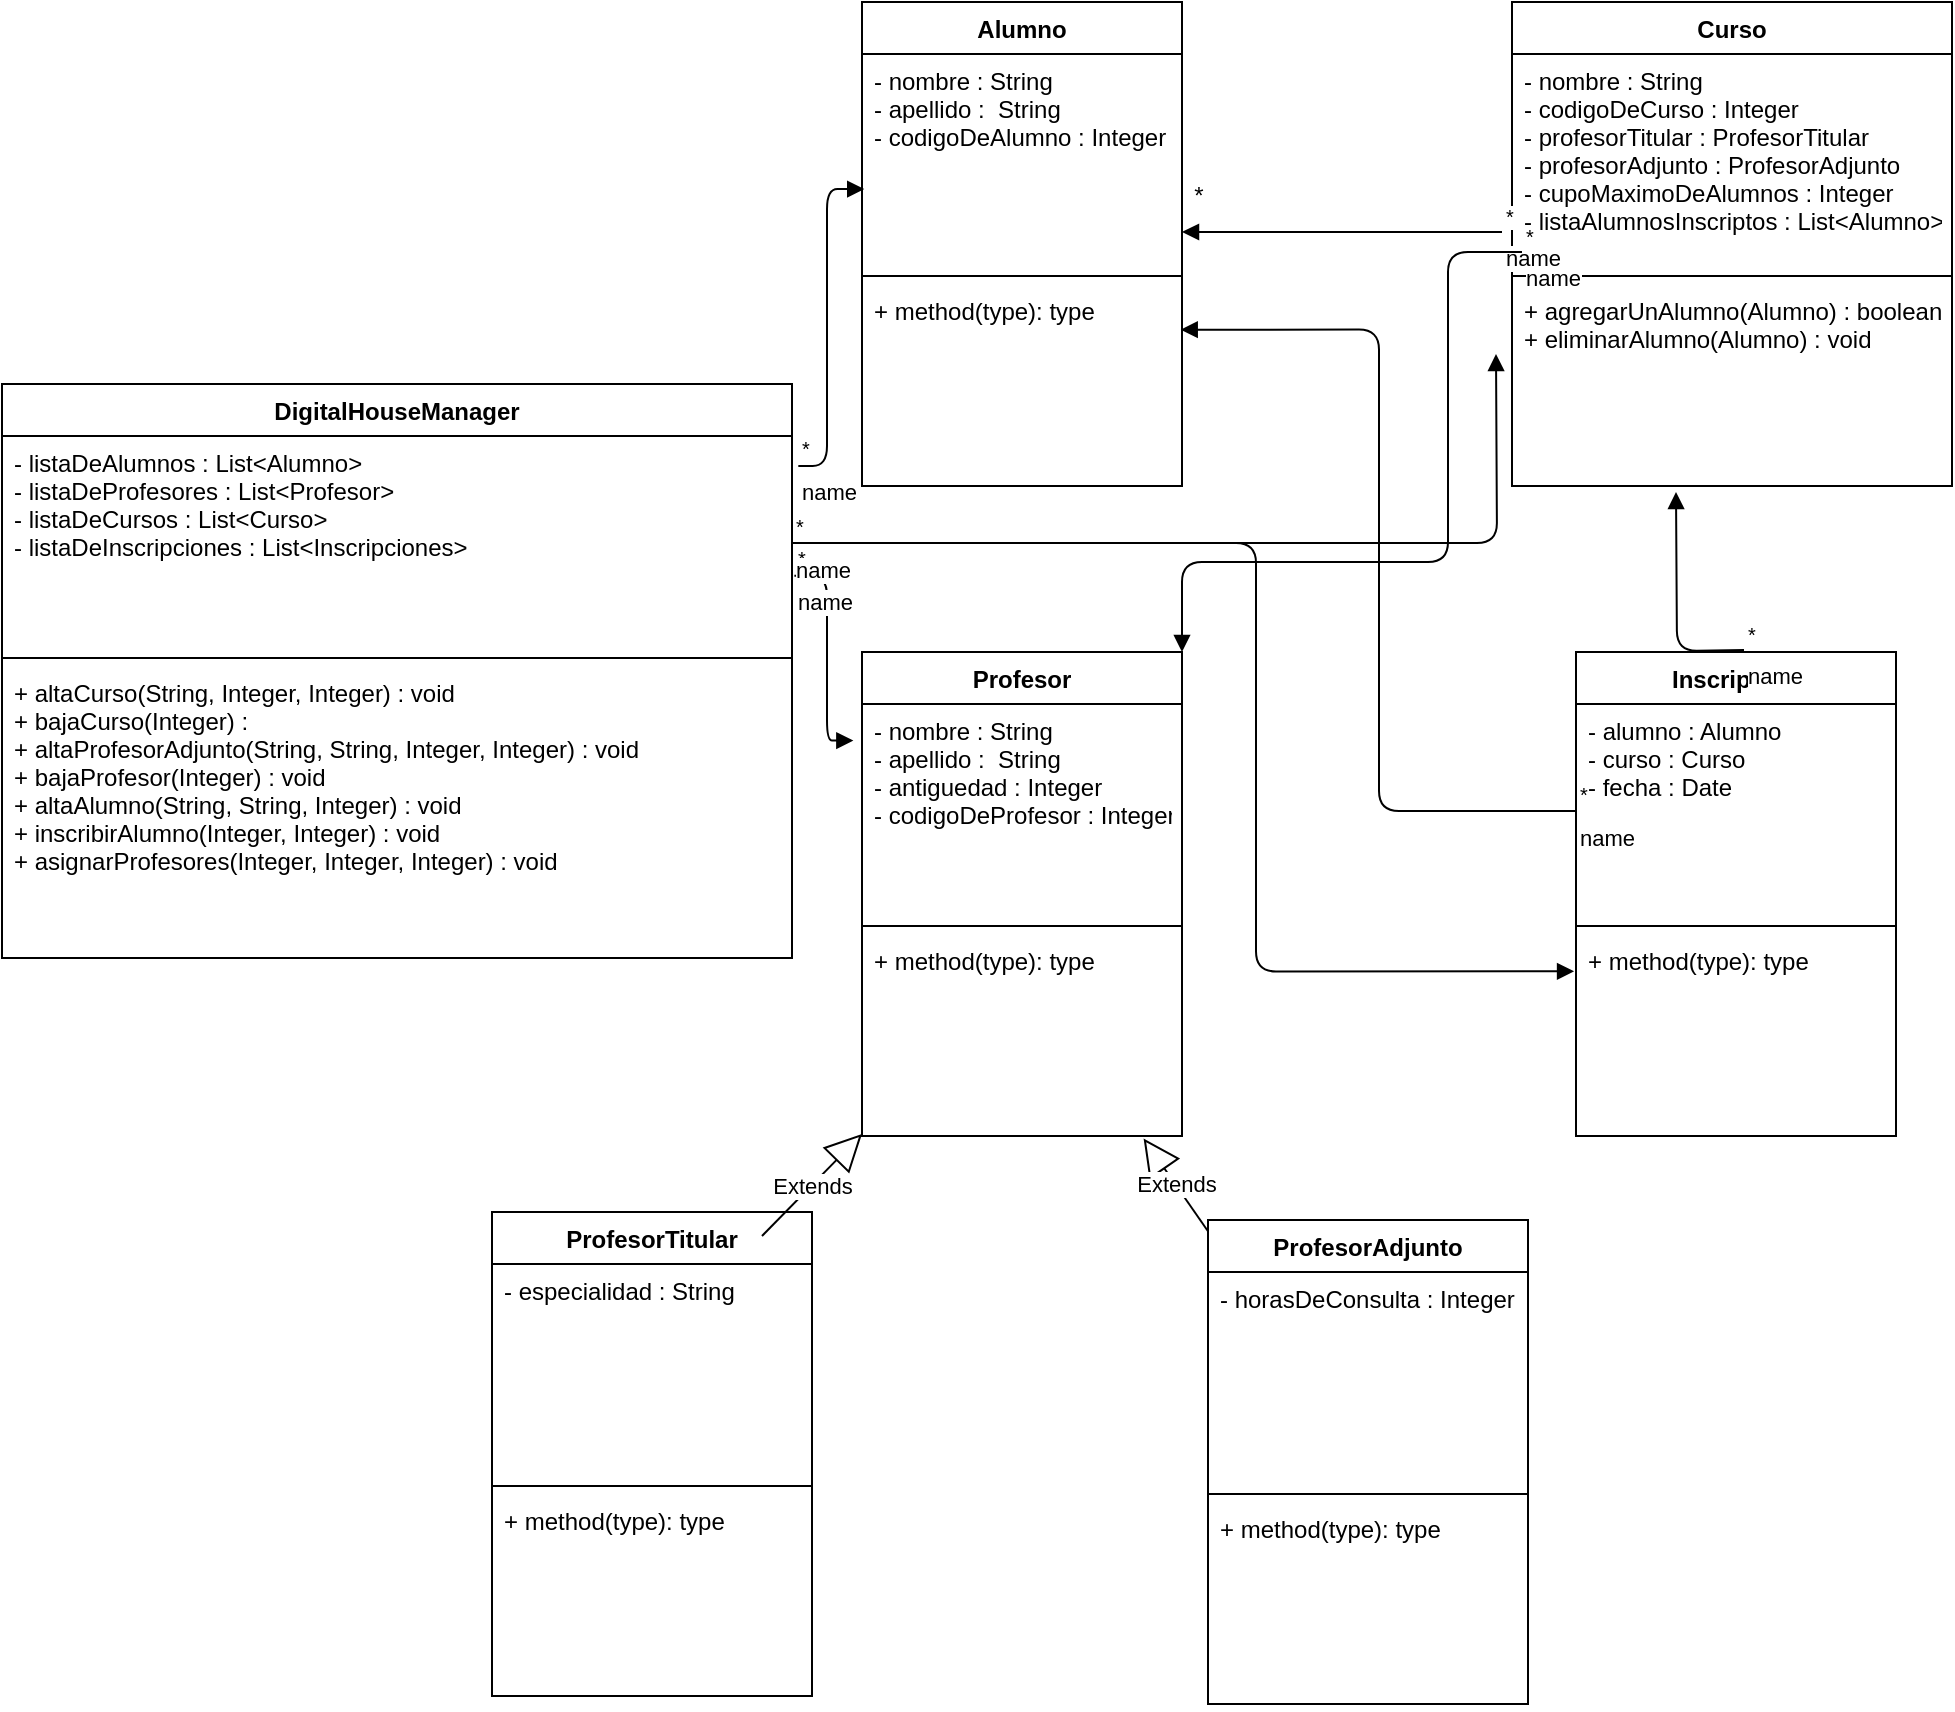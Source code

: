 <mxfile version="13.0.1" type="device"><diagram id="C5RBs43oDa-KdzZeNtuy" name="Page-1"><mxGraphModel dx="1591" dy="1254" grid="0" gridSize="10" guides="1" tooltips="1" connect="1" arrows="1" fold="1" page="0" pageScale="1" pageWidth="827" pageHeight="1169" math="0" shadow="0"><root><mxCell id="WIyWlLk6GJQsqaUBKTNV-0"/><mxCell id="WIyWlLk6GJQsqaUBKTNV-1" parent="WIyWlLk6GJQsqaUBKTNV-0"/><mxCell id="DX6JiUTQ1seGq4nPu7Er-0" value="Alumno" style="swimlane;fontStyle=1;align=center;verticalAlign=top;childLayout=stackLayout;horizontal=1;startSize=26;horizontalStack=0;resizeParent=1;resizeParentMax=0;resizeLast=0;collapsible=1;marginBottom=0;" vertex="1" parent="WIyWlLk6GJQsqaUBKTNV-1"><mxGeometry x="-66" y="-620" width="160" height="242" as="geometry"/></mxCell><mxCell id="DX6JiUTQ1seGq4nPu7Er-1" value="- nombre : String&#10;- apellido :  String&#10;- codigoDeAlumno : Integer" style="text;strokeColor=none;fillColor=none;align=left;verticalAlign=top;spacingLeft=4;spacingRight=4;overflow=hidden;rotatable=0;points=[[0,0.5],[1,0.5]];portConstraint=eastwest;" vertex="1" parent="DX6JiUTQ1seGq4nPu7Er-0"><mxGeometry y="26" width="160" height="107" as="geometry"/></mxCell><mxCell id="DX6JiUTQ1seGq4nPu7Er-2" value="" style="line;strokeWidth=1;fillColor=none;align=left;verticalAlign=middle;spacingTop=-1;spacingLeft=3;spacingRight=3;rotatable=0;labelPosition=right;points=[];portConstraint=eastwest;" vertex="1" parent="DX6JiUTQ1seGq4nPu7Er-0"><mxGeometry y="133" width="160" height="8" as="geometry"/></mxCell><mxCell id="DX6JiUTQ1seGq4nPu7Er-3" value="+ method(type): type" style="text;strokeColor=none;fillColor=none;align=left;verticalAlign=top;spacingLeft=4;spacingRight=4;overflow=hidden;rotatable=0;points=[[0,0.5],[1,0.5]];portConstraint=eastwest;" vertex="1" parent="DX6JiUTQ1seGq4nPu7Er-0"><mxGeometry y="141" width="160" height="101" as="geometry"/></mxCell><mxCell id="DX6JiUTQ1seGq4nPu7Er-4" value="Curso" style="swimlane;fontStyle=1;align=center;verticalAlign=top;childLayout=stackLayout;horizontal=1;startSize=26;horizontalStack=0;resizeParent=1;resizeParentMax=0;resizeLast=0;collapsible=1;marginBottom=0;" vertex="1" parent="WIyWlLk6GJQsqaUBKTNV-1"><mxGeometry x="259" y="-620" width="220" height="242" as="geometry"/></mxCell><mxCell id="DX6JiUTQ1seGq4nPu7Er-5" value="- nombre : String&#10;- codigoDeCurso : Integer&#10;- profesorTitular : ProfesorTitular&#10;- profesorAdjunto : ProfesorAdjunto&#10;- cupoMaximoDeAlumnos : Integer&#10;- listaAlumnosInscriptos : List&lt;Alumno&gt; " style="text;strokeColor=none;fillColor=none;align=left;verticalAlign=top;spacingLeft=4;spacingRight=4;overflow=hidden;rotatable=0;points=[[0,0.5],[1,0.5]];portConstraint=eastwest;" vertex="1" parent="DX6JiUTQ1seGq4nPu7Er-4"><mxGeometry y="26" width="220" height="107" as="geometry"/></mxCell><mxCell id="DX6JiUTQ1seGq4nPu7Er-6" value="" style="line;strokeWidth=1;fillColor=none;align=left;verticalAlign=middle;spacingTop=-1;spacingLeft=3;spacingRight=3;rotatable=0;labelPosition=right;points=[];portConstraint=eastwest;" vertex="1" parent="DX6JiUTQ1seGq4nPu7Er-4"><mxGeometry y="133" width="220" height="8" as="geometry"/></mxCell><mxCell id="DX6JiUTQ1seGq4nPu7Er-7" value="+ agregarUnAlumno(Alumno) : boolean&#10;+ eliminarAlumno(Alumno) : void&#10;" style="text;strokeColor=none;fillColor=none;align=left;verticalAlign=top;spacingLeft=4;spacingRight=4;overflow=hidden;rotatable=0;points=[[0,0.5],[1,0.5]];portConstraint=eastwest;" vertex="1" parent="DX6JiUTQ1seGq4nPu7Er-4"><mxGeometry y="141" width="220" height="101" as="geometry"/></mxCell><mxCell id="DX6JiUTQ1seGq4nPu7Er-8" value="Profesor" style="swimlane;fontStyle=1;align=center;verticalAlign=top;childLayout=stackLayout;horizontal=1;startSize=26;horizontalStack=0;resizeParent=1;resizeParentMax=0;resizeLast=0;collapsible=1;marginBottom=0;" vertex="1" parent="WIyWlLk6GJQsqaUBKTNV-1"><mxGeometry x="-66" y="-295" width="160" height="242" as="geometry"/></mxCell><mxCell id="DX6JiUTQ1seGq4nPu7Er-9" value="- nombre : String&#10;- apellido :  String&#10;- antiguedad : Integer&#10;- codigoDeProfesor : Integer" style="text;strokeColor=none;fillColor=none;align=left;verticalAlign=top;spacingLeft=4;spacingRight=4;overflow=hidden;rotatable=0;points=[[0,0.5],[1,0.5]];portConstraint=eastwest;" vertex="1" parent="DX6JiUTQ1seGq4nPu7Er-8"><mxGeometry y="26" width="160" height="107" as="geometry"/></mxCell><mxCell id="DX6JiUTQ1seGq4nPu7Er-10" value="" style="line;strokeWidth=1;fillColor=none;align=left;verticalAlign=middle;spacingTop=-1;spacingLeft=3;spacingRight=3;rotatable=0;labelPosition=right;points=[];portConstraint=eastwest;" vertex="1" parent="DX6JiUTQ1seGq4nPu7Er-8"><mxGeometry y="133" width="160" height="8" as="geometry"/></mxCell><mxCell id="DX6JiUTQ1seGq4nPu7Er-11" value="+ method(type): type" style="text;strokeColor=none;fillColor=none;align=left;verticalAlign=top;spacingLeft=4;spacingRight=4;overflow=hidden;rotatable=0;points=[[0,0.5],[1,0.5]];portConstraint=eastwest;" vertex="1" parent="DX6JiUTQ1seGq4nPu7Er-8"><mxGeometry y="141" width="160" height="101" as="geometry"/></mxCell><mxCell id="DX6JiUTQ1seGq4nPu7Er-12" value="ProfesorTitular" style="swimlane;fontStyle=1;align=center;verticalAlign=top;childLayout=stackLayout;horizontal=1;startSize=26;horizontalStack=0;resizeParent=1;resizeParentMax=0;resizeLast=0;collapsible=1;marginBottom=0;" vertex="1" parent="WIyWlLk6GJQsqaUBKTNV-1"><mxGeometry x="-251" y="-15" width="160" height="242" as="geometry"/></mxCell><mxCell id="DX6JiUTQ1seGq4nPu7Er-47" value="Extends" style="endArrow=block;endSize=16;endFill=0;html=1;entryX=0;entryY=0.99;entryDx=0;entryDy=0;entryPerimeter=0;" edge="1" parent="DX6JiUTQ1seGq4nPu7Er-12" target="DX6JiUTQ1seGq4nPu7Er-11"><mxGeometry width="160" relative="1" as="geometry"><mxPoint x="135" y="12" as="sourcePoint"/><mxPoint x="295" y="12" as="targetPoint"/></mxGeometry></mxCell><mxCell id="DX6JiUTQ1seGq4nPu7Er-13" value="- especialidad : String" style="text;strokeColor=none;fillColor=none;align=left;verticalAlign=top;spacingLeft=4;spacingRight=4;overflow=hidden;rotatable=0;points=[[0,0.5],[1,0.5]];portConstraint=eastwest;" vertex="1" parent="DX6JiUTQ1seGq4nPu7Er-12"><mxGeometry y="26" width="160" height="107" as="geometry"/></mxCell><mxCell id="DX6JiUTQ1seGq4nPu7Er-14" value="" style="line;strokeWidth=1;fillColor=none;align=left;verticalAlign=middle;spacingTop=-1;spacingLeft=3;spacingRight=3;rotatable=0;labelPosition=right;points=[];portConstraint=eastwest;" vertex="1" parent="DX6JiUTQ1seGq4nPu7Er-12"><mxGeometry y="133" width="160" height="8" as="geometry"/></mxCell><mxCell id="DX6JiUTQ1seGq4nPu7Er-15" value="+ method(type): type" style="text;strokeColor=none;fillColor=none;align=left;verticalAlign=top;spacingLeft=4;spacingRight=4;overflow=hidden;rotatable=0;points=[[0,0.5],[1,0.5]];portConstraint=eastwest;" vertex="1" parent="DX6JiUTQ1seGq4nPu7Er-12"><mxGeometry y="141" width="160" height="101" as="geometry"/></mxCell><mxCell id="DX6JiUTQ1seGq4nPu7Er-16" value="ProfesorAdjunto" style="swimlane;fontStyle=1;align=center;verticalAlign=top;childLayout=stackLayout;horizontal=1;startSize=26;horizontalStack=0;resizeParent=1;resizeParentMax=0;resizeLast=0;collapsible=1;marginBottom=0;" vertex="1" parent="WIyWlLk6GJQsqaUBKTNV-1"><mxGeometry x="107" y="-11" width="160" height="242" as="geometry"/></mxCell><mxCell id="DX6JiUTQ1seGq4nPu7Er-17" value="- horasDeConsulta : Integer" style="text;strokeColor=none;fillColor=none;align=left;verticalAlign=top;spacingLeft=4;spacingRight=4;overflow=hidden;rotatable=0;points=[[0,0.5],[1,0.5]];portConstraint=eastwest;" vertex="1" parent="DX6JiUTQ1seGq4nPu7Er-16"><mxGeometry y="26" width="160" height="107" as="geometry"/></mxCell><mxCell id="DX6JiUTQ1seGq4nPu7Er-18" value="" style="line;strokeWidth=1;fillColor=none;align=left;verticalAlign=middle;spacingTop=-1;spacingLeft=3;spacingRight=3;rotatable=0;labelPosition=right;points=[];portConstraint=eastwest;" vertex="1" parent="DX6JiUTQ1seGq4nPu7Er-16"><mxGeometry y="133" width="160" height="8" as="geometry"/></mxCell><mxCell id="DX6JiUTQ1seGq4nPu7Er-19" value="+ method(type): type" style="text;strokeColor=none;fillColor=none;align=left;verticalAlign=top;spacingLeft=4;spacingRight=4;overflow=hidden;rotatable=0;points=[[0,0.5],[1,0.5]];portConstraint=eastwest;" vertex="1" parent="DX6JiUTQ1seGq4nPu7Er-16"><mxGeometry y="141" width="160" height="101" as="geometry"/></mxCell><mxCell id="DX6JiUTQ1seGq4nPu7Er-20" value="Inscripcion" style="swimlane;fontStyle=1;align=center;verticalAlign=top;childLayout=stackLayout;horizontal=1;startSize=26;horizontalStack=0;resizeParent=1;resizeParentMax=0;resizeLast=0;collapsible=1;marginBottom=0;" vertex="1" parent="WIyWlLk6GJQsqaUBKTNV-1"><mxGeometry x="291" y="-295" width="160" height="242" as="geometry"/></mxCell><mxCell id="DX6JiUTQ1seGq4nPu7Er-21" value="- alumno : Alumno&#10;- curso : Curso&#10;- fecha : Date" style="text;strokeColor=none;fillColor=none;align=left;verticalAlign=top;spacingLeft=4;spacingRight=4;overflow=hidden;rotatable=0;points=[[0,0.5],[1,0.5]];portConstraint=eastwest;" vertex="1" parent="DX6JiUTQ1seGq4nPu7Er-20"><mxGeometry y="26" width="160" height="107" as="geometry"/></mxCell><mxCell id="DX6JiUTQ1seGq4nPu7Er-22" value="" style="line;strokeWidth=1;fillColor=none;align=left;verticalAlign=middle;spacingTop=-1;spacingLeft=3;spacingRight=3;rotatable=0;labelPosition=right;points=[];portConstraint=eastwest;" vertex="1" parent="DX6JiUTQ1seGq4nPu7Er-20"><mxGeometry y="133" width="160" height="8" as="geometry"/></mxCell><mxCell id="DX6JiUTQ1seGq4nPu7Er-23" value="+ method(type): type" style="text;strokeColor=none;fillColor=none;align=left;verticalAlign=top;spacingLeft=4;spacingRight=4;overflow=hidden;rotatable=0;points=[[0,0.5],[1,0.5]];portConstraint=eastwest;" vertex="1" parent="DX6JiUTQ1seGq4nPu7Er-20"><mxGeometry y="141" width="160" height="101" as="geometry"/></mxCell><mxCell id="DX6JiUTQ1seGq4nPu7Er-25" value="DigitalHouseManager" style="swimlane;fontStyle=1;align=center;verticalAlign=top;childLayout=stackLayout;horizontal=1;startSize=26;horizontalStack=0;resizeParent=1;resizeParentMax=0;resizeLast=0;collapsible=1;marginBottom=0;" vertex="1" parent="WIyWlLk6GJQsqaUBKTNV-1"><mxGeometry x="-496" y="-429" width="395" height="287" as="geometry"/></mxCell><mxCell id="DX6JiUTQ1seGq4nPu7Er-26" value="- listaDeAlumnos : List&lt;Alumno&gt;&#10;- listaDeProfesores : List&lt;Profesor&gt;&#10;- listaDeCursos : List&lt;Curso&gt;&#10;- listaDeInscripciones : List&lt;Inscripciones&gt;" style="text;strokeColor=none;fillColor=none;align=left;verticalAlign=top;spacingLeft=4;spacingRight=4;overflow=hidden;rotatable=0;points=[[0,0.5],[1,0.5]];portConstraint=eastwest;" vertex="1" parent="DX6JiUTQ1seGq4nPu7Er-25"><mxGeometry y="26" width="395" height="107" as="geometry"/></mxCell><mxCell id="DX6JiUTQ1seGq4nPu7Er-27" value="" style="line;strokeWidth=1;fillColor=none;align=left;verticalAlign=middle;spacingTop=-1;spacingLeft=3;spacingRight=3;rotatable=0;labelPosition=right;points=[];portConstraint=eastwest;" vertex="1" parent="DX6JiUTQ1seGq4nPu7Er-25"><mxGeometry y="133" width="395" height="8" as="geometry"/></mxCell><mxCell id="DX6JiUTQ1seGq4nPu7Er-28" value="+ altaCurso(String, Integer, Integer) : void&#10;+ bajaCurso(Integer) :  &#10;+ altaProfesorAdjunto(String, String, Integer, Integer) : void&#10;+ bajaProfesor(Integer) : void&#10;+ altaAlumno(String, String, Integer) : void&#10;+ inscribirAlumno(Integer, Integer) : void&#10;+ asignarProfesores(Integer, Integer, Integer) : void&#10;" style="text;strokeColor=none;fillColor=none;align=left;verticalAlign=top;spacingLeft=4;spacingRight=4;overflow=hidden;rotatable=0;points=[[0,0.5],[1,0.5]];portConstraint=eastwest;" vertex="1" parent="DX6JiUTQ1seGq4nPu7Er-25"><mxGeometry y="141" width="395" height="146" as="geometry"/></mxCell><mxCell id="DX6JiUTQ1seGq4nPu7Er-29" value="name" style="endArrow=block;endFill=1;html=1;edgeStyle=orthogonalEdgeStyle;align=left;verticalAlign=top;" edge="1" parent="WIyWlLk6GJQsqaUBKTNV-1"><mxGeometry x="-1" relative="1" as="geometry"><mxPoint x="254" y="-505" as="sourcePoint"/><mxPoint x="94" y="-505" as="targetPoint"/></mxGeometry></mxCell><mxCell id="DX6JiUTQ1seGq4nPu7Er-30" value="*" style="resizable=0;html=1;align=left;verticalAlign=bottom;labelBackgroundColor=#ffffff;fontSize=10;" connectable="0" vertex="1" parent="DX6JiUTQ1seGq4nPu7Er-29"><mxGeometry x="-1" relative="1" as="geometry"/></mxCell><mxCell id="DX6JiUTQ1seGq4nPu7Er-31" value="*" style="text;html=1;align=center;verticalAlign=middle;resizable=0;points=[];autosize=1;" vertex="1" parent="WIyWlLk6GJQsqaUBKTNV-1"><mxGeometry x="94" y="-532" width="15" height="18" as="geometry"/></mxCell><mxCell id="DX6JiUTQ1seGq4nPu7Er-33" value="name" style="endArrow=block;endFill=1;html=1;edgeStyle=orthogonalEdgeStyle;align=left;verticalAlign=top;entryX=1;entryY=0;entryDx=0;entryDy=0;" edge="1" parent="WIyWlLk6GJQsqaUBKTNV-1" target="DX6JiUTQ1seGq4nPu7Er-8"><mxGeometry x="-1" relative="1" as="geometry"><mxPoint x="264.0" y="-495" as="sourcePoint"/><mxPoint x="104" y="-495" as="targetPoint"/><Array as="points"><mxPoint x="227" y="-495"/><mxPoint x="227" y="-340"/><mxPoint x="94" y="-340"/></Array></mxGeometry></mxCell><mxCell id="DX6JiUTQ1seGq4nPu7Er-34" value="*" style="resizable=0;html=1;align=left;verticalAlign=bottom;labelBackgroundColor=#ffffff;fontSize=10;" connectable="0" vertex="1" parent="DX6JiUTQ1seGq4nPu7Er-33"><mxGeometry x="-1" relative="1" as="geometry"/></mxCell><mxCell id="DX6JiUTQ1seGq4nPu7Er-35" value="name" style="endArrow=block;endFill=1;html=1;edgeStyle=orthogonalEdgeStyle;align=left;verticalAlign=top;entryX=0.996;entryY=0.226;entryDx=0;entryDy=0;entryPerimeter=0;" edge="1" parent="WIyWlLk6GJQsqaUBKTNV-1" source="DX6JiUTQ1seGq4nPu7Er-21" target="DX6JiUTQ1seGq4nPu7Er-3"><mxGeometry x="-1" relative="1" as="geometry"><mxPoint x="274.0" y="-485" as="sourcePoint"/><mxPoint x="114" y="-485" as="targetPoint"/></mxGeometry></mxCell><mxCell id="DX6JiUTQ1seGq4nPu7Er-36" value="*" style="resizable=0;html=1;align=left;verticalAlign=bottom;labelBackgroundColor=#ffffff;fontSize=10;" connectable="0" vertex="1" parent="DX6JiUTQ1seGq4nPu7Er-35"><mxGeometry x="-1" relative="1" as="geometry"/></mxCell><mxCell id="DX6JiUTQ1seGq4nPu7Er-37" value="name" style="endArrow=block;endFill=1;html=1;edgeStyle=orthogonalEdgeStyle;align=left;verticalAlign=top;" edge="1" parent="WIyWlLk6GJQsqaUBKTNV-1"><mxGeometry x="-1" relative="1" as="geometry"><mxPoint x="375" y="-296" as="sourcePoint"/><mxPoint x="341" y="-375" as="targetPoint"/></mxGeometry></mxCell><mxCell id="DX6JiUTQ1seGq4nPu7Er-38" value="*" style="resizable=0;html=1;align=left;verticalAlign=bottom;labelBackgroundColor=#ffffff;fontSize=10;" connectable="0" vertex="1" parent="DX6JiUTQ1seGq4nPu7Er-37"><mxGeometry x="-1" relative="1" as="geometry"/></mxCell><mxCell id="DX6JiUTQ1seGq4nPu7Er-39" value="name" style="endArrow=block;endFill=1;html=1;edgeStyle=orthogonalEdgeStyle;align=left;verticalAlign=top;exitX=1.008;exitY=0.14;exitDx=0;exitDy=0;exitPerimeter=0;entryX=0.007;entryY=0.631;entryDx=0;entryDy=0;entryPerimeter=0;" edge="1" parent="WIyWlLk6GJQsqaUBKTNV-1" source="DX6JiUTQ1seGq4nPu7Er-26" target="DX6JiUTQ1seGq4nPu7Er-1"><mxGeometry x="-1" relative="1" as="geometry"><mxPoint x="294.0" y="-465" as="sourcePoint"/><mxPoint x="134" y="-465" as="targetPoint"/></mxGeometry></mxCell><mxCell id="DX6JiUTQ1seGq4nPu7Er-40" value="*" style="resizable=0;html=1;align=left;verticalAlign=bottom;labelBackgroundColor=#ffffff;fontSize=10;" connectable="0" vertex="1" parent="DX6JiUTQ1seGq4nPu7Er-39"><mxGeometry x="-1" relative="1" as="geometry"/></mxCell><mxCell id="DX6JiUTQ1seGq4nPu7Er-41" value="name" style="endArrow=block;endFill=1;html=1;edgeStyle=orthogonalEdgeStyle;align=left;verticalAlign=top;exitX=1.003;exitY=0.653;exitDx=0;exitDy=0;exitPerimeter=0;entryX=-0.027;entryY=0.171;entryDx=0;entryDy=0;entryPerimeter=0;" edge="1" parent="WIyWlLk6GJQsqaUBKTNV-1" source="DX6JiUTQ1seGq4nPu7Er-26" target="DX6JiUTQ1seGq4nPu7Er-9"><mxGeometry x="-1" relative="1" as="geometry"><mxPoint x="-87.84" y="-378.02" as="sourcePoint"/><mxPoint x="-54.88" y="-516.483" as="targetPoint"/></mxGeometry></mxCell><mxCell id="DX6JiUTQ1seGq4nPu7Er-42" value="*" style="resizable=0;html=1;align=left;verticalAlign=bottom;labelBackgroundColor=#ffffff;fontSize=10;" connectable="0" vertex="1" parent="DX6JiUTQ1seGq4nPu7Er-41"><mxGeometry x="-1" relative="1" as="geometry"/></mxCell><mxCell id="DX6JiUTQ1seGq4nPu7Er-43" value="name" style="endArrow=block;endFill=1;html=1;edgeStyle=orthogonalEdgeStyle;align=left;verticalAlign=top;" edge="1" parent="WIyWlLk6GJQsqaUBKTNV-1" source="DX6JiUTQ1seGq4nPu7Er-26"><mxGeometry x="-1" relative="1" as="geometry"><mxPoint x="-77.84" y="-368.02" as="sourcePoint"/><mxPoint x="251" y="-444" as="targetPoint"/></mxGeometry></mxCell><mxCell id="DX6JiUTQ1seGq4nPu7Er-44" value="*" style="resizable=0;html=1;align=left;verticalAlign=bottom;labelBackgroundColor=#ffffff;fontSize=10;" connectable="0" vertex="1" parent="DX6JiUTQ1seGq4nPu7Er-43"><mxGeometry x="-1" relative="1" as="geometry"/></mxCell><mxCell id="DX6JiUTQ1seGq4nPu7Er-45" value="name" style="endArrow=block;endFill=1;html=1;edgeStyle=orthogonalEdgeStyle;align=left;verticalAlign=top;exitX=1;exitY=0.5;exitDx=0;exitDy=0;entryX=-0.006;entryY=0.185;entryDx=0;entryDy=0;entryPerimeter=0;" edge="1" parent="WIyWlLk6GJQsqaUBKTNV-1" source="DX6JiUTQ1seGq4nPu7Er-26" target="DX6JiUTQ1seGq4nPu7Er-23"><mxGeometry x="-1" relative="1" as="geometry"><mxPoint x="-67.84" y="-358.02" as="sourcePoint"/><mxPoint x="-34.88" y="-496.483" as="targetPoint"/><Array as="points"><mxPoint x="131" y="-349"/><mxPoint x="131" y="-135"/></Array></mxGeometry></mxCell><mxCell id="DX6JiUTQ1seGq4nPu7Er-46" value="*" style="resizable=0;html=1;align=left;verticalAlign=bottom;labelBackgroundColor=#ffffff;fontSize=10;" connectable="0" vertex="1" parent="DX6JiUTQ1seGq4nPu7Er-45"><mxGeometry x="-1" relative="1" as="geometry"/></mxCell><mxCell id="DX6JiUTQ1seGq4nPu7Er-48" value="Extends" style="endArrow=block;endSize=16;endFill=0;html=1;entryX=0.88;entryY=1.012;entryDx=0;entryDy=0;entryPerimeter=0;" edge="1" parent="WIyWlLk6GJQsqaUBKTNV-1" source="DX6JiUTQ1seGq4nPu7Er-16" target="DX6JiUTQ1seGq4nPu7Er-11"><mxGeometry width="160" relative="1" as="geometry"><mxPoint x="-106" y="7" as="sourcePoint"/><mxPoint x="-56" y="-44.01" as="targetPoint"/></mxGeometry></mxCell></root></mxGraphModel></diagram></mxfile>